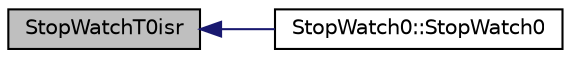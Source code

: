 digraph G
{
  edge [fontname="Helvetica",fontsize="10",labelfontname="Helvetica",labelfontsize="10"];
  node [fontname="Helvetica",fontsize="10",shape=record];
  rankdir=LR;
  Node1 [label="StopWatchT0isr",height=0.2,width=0.4,color="black", fillcolor="grey75", style="filled" fontcolor="black"];
  Node1 -> Node2 [dir=back,color="midnightblue",fontsize="10",style="solid"];
  Node2 [label="StopWatch0::StopWatch0",height=0.2,width=0.4,color="black", fillcolor="white", style="filled",URL="$class_stop_watch0.html#a400c08cdf400f11f37320533a76c8bba"];
}
